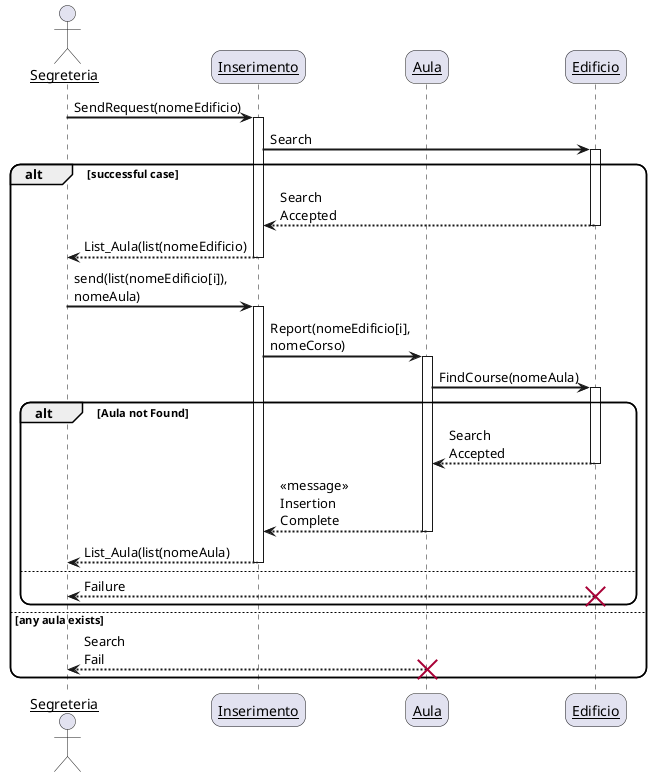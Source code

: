 @startuml
skinparam sequenceArrowThickness 2
skinparam roundcorner 20
skinparam maxmessagesize 60
skinparam sequenceParticipant underline

actor Segreteria
participant "Inserimento" as A
participant "Aula" as B
participant "Edificio" as C

Segreteria -> A: SendRequest(nomeEdificio)
activate A

A -> C: Search
activate C


alt successful case

    C --> A: Search Accepted
    deactivate C
    A --> Segreteria: List_Aula(list(nomeEdificio)
    deactivate A

    Segreteria -> A: send(list(nomeEdificio[i]), nomeAula)
    activate A

    A -> B: Report(nomeEdificio[i], nomeCorso)
    activate B
    
    B -> C: FindCourse(nomeAula)
    activate C
    
    alt Aula not Found

        C --> B: Search Accepted
        deactivate C
        
        B --> A: <<message>> Insertion Complete
        deactivate B
        
        A --> Segreteria: List_Aula(list(nomeAula)
        deactivate A

    else
        
        C --> Segreteria: Failure
        destroy C
    end

else any aula exists

    B --> Segreteria: Search Fail
    destroy B
    
end

@enduml
